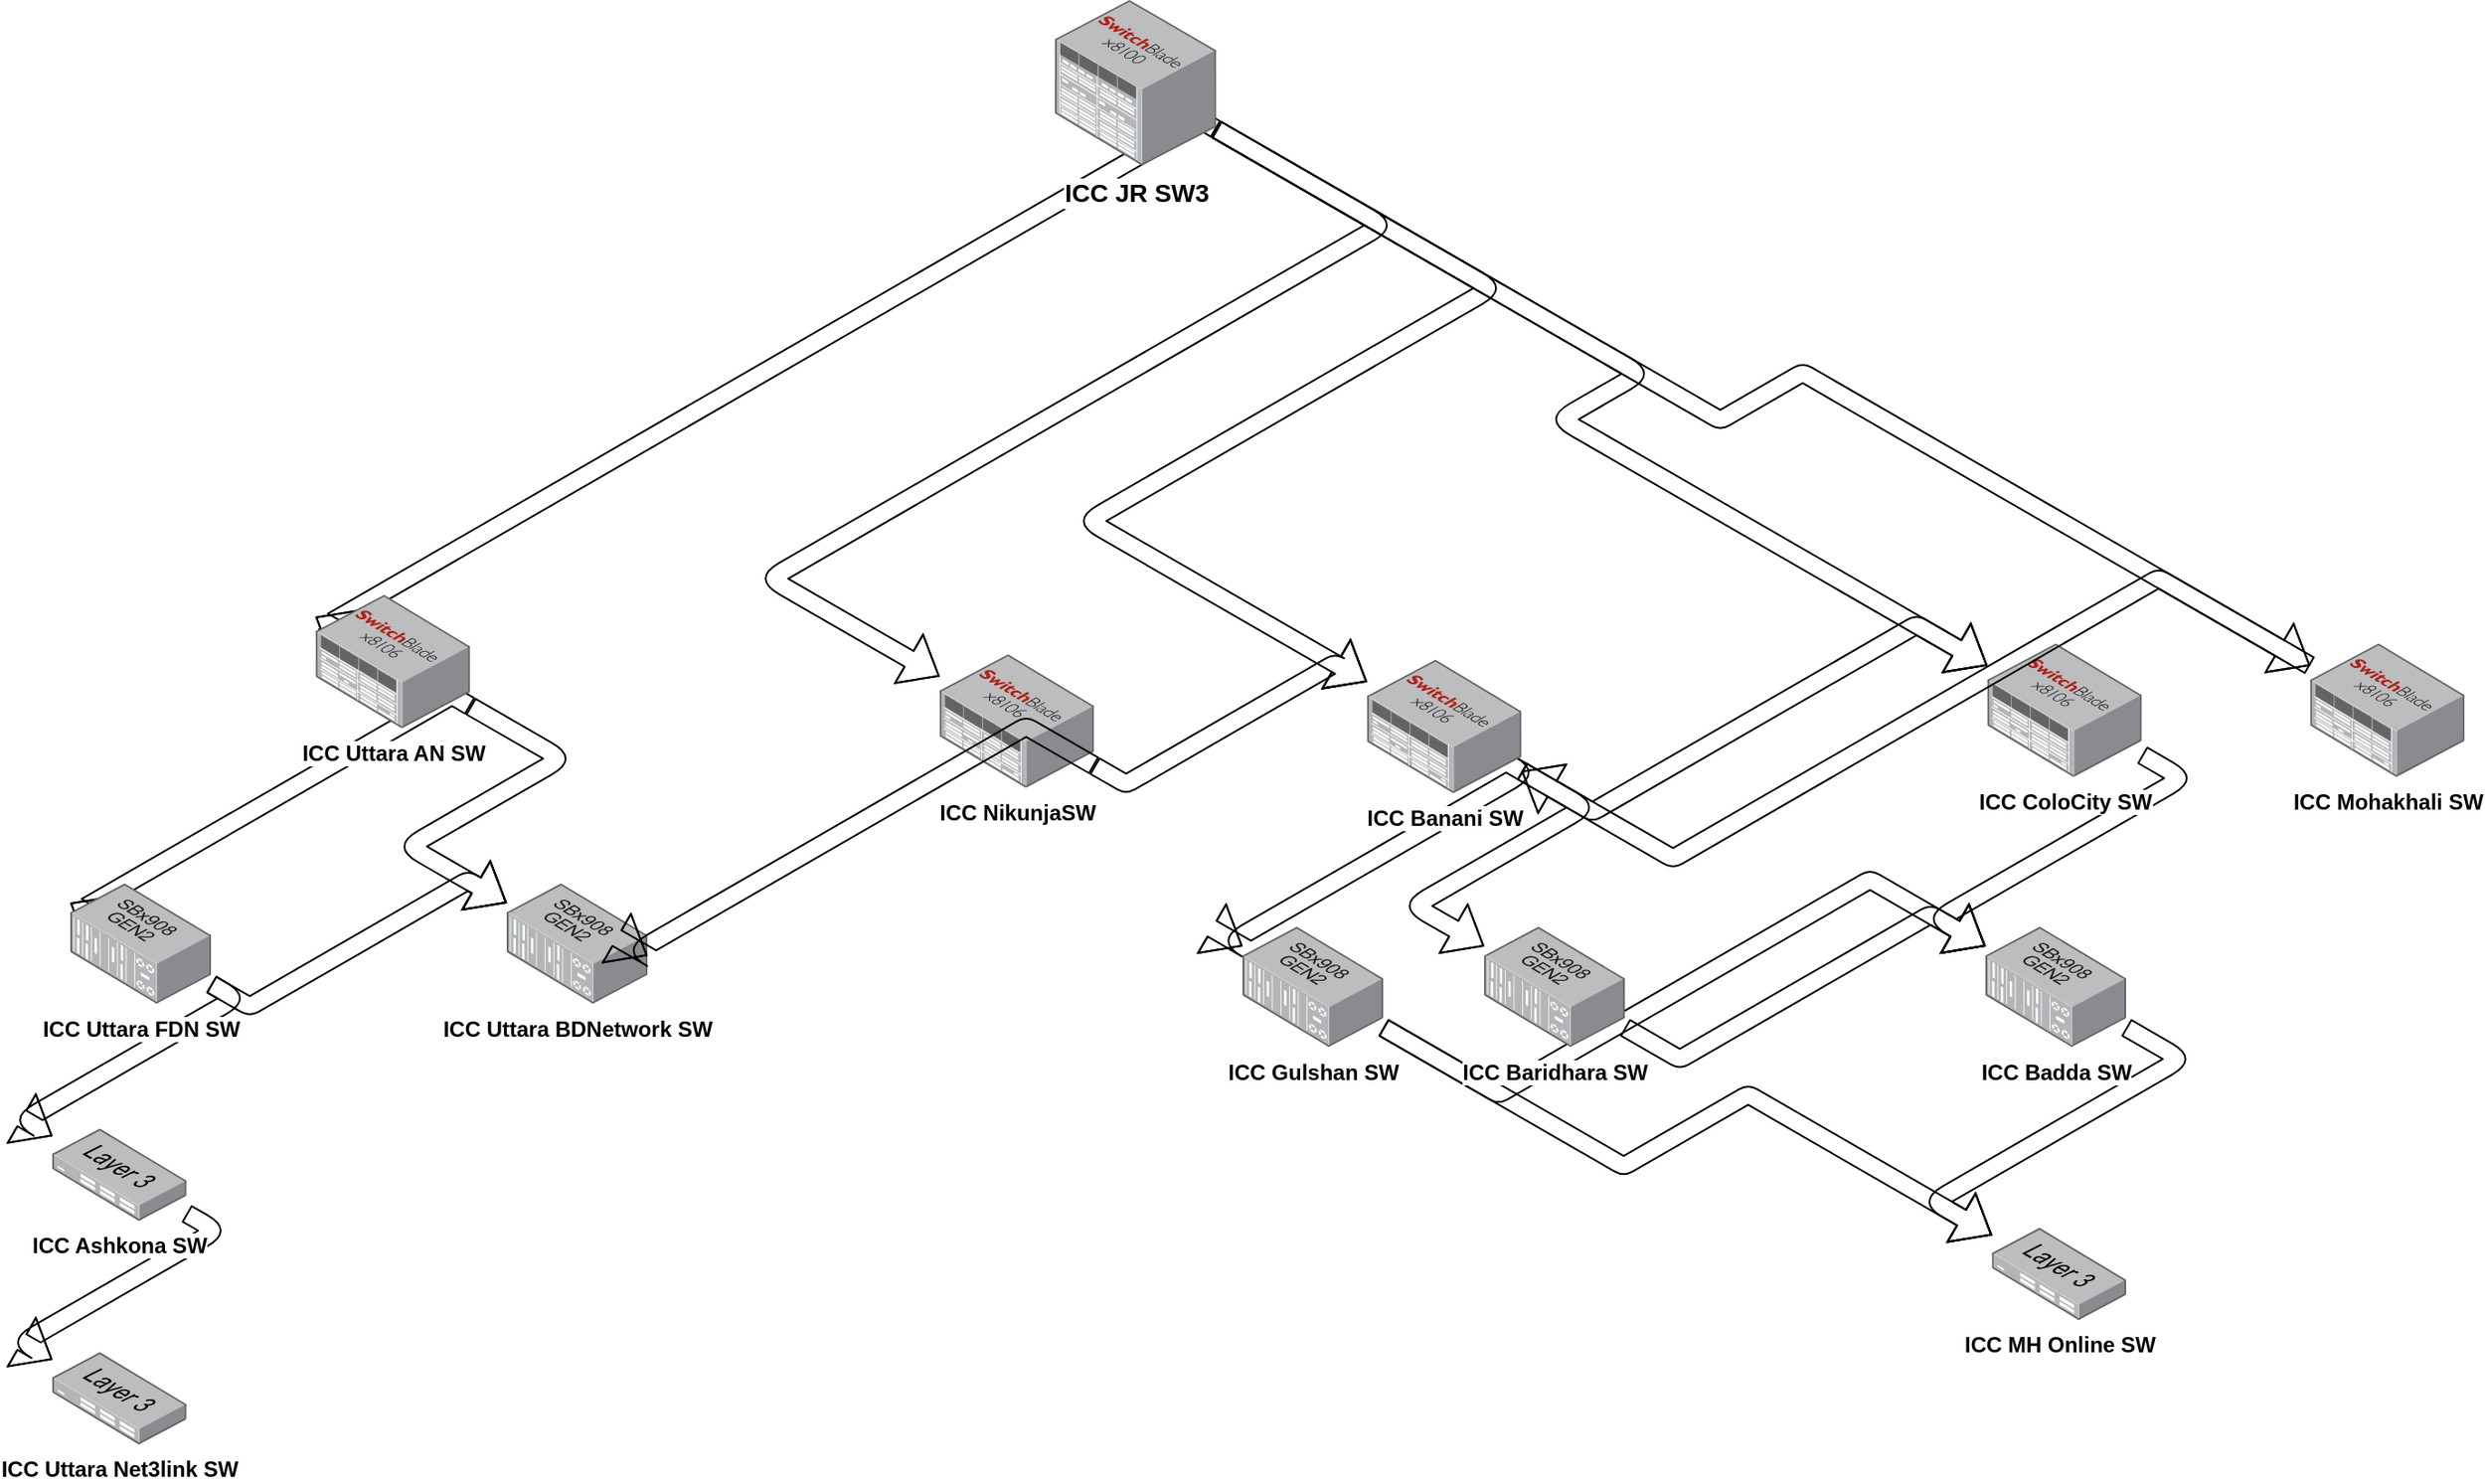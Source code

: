 <mxfile version="24.4.13" type="github">
  <diagram name="Page-1" id="oymyzgAdMH7DhDLPlfsh">
    <mxGraphModel dx="2640" dy="936" grid="0" gridSize="10" guides="1" tooltips="1" connect="1" arrows="1" fold="1" page="0" pageScale="1" pageWidth="850" pageHeight="1100" math="0" shadow="0">
      <root>
        <mxCell id="0" />
        <mxCell id="1" parent="0" />
        <mxCell id="rMVXhhpvCv358xQYykOc-16" style="edgeStyle=isometricEdgeStyle;orthogonalLoop=1;jettySize=auto;html=1;shape=flexArrow;elbow=vertical;" edge="1" parent="1" source="rMVXhhpvCv358xQYykOc-1" target="rMVXhhpvCv358xQYykOc-2">
          <mxGeometry relative="1" as="geometry" />
        </mxCell>
        <mxCell id="rMVXhhpvCv358xQYykOc-22" style="edgeStyle=isometricEdgeStyle;orthogonalLoop=1;jettySize=auto;html=1;shape=flexArrow;elbow=vertical;" edge="1" parent="1" source="rMVXhhpvCv358xQYykOc-1" target="rMVXhhpvCv358xQYykOc-3">
          <mxGeometry relative="1" as="geometry" />
        </mxCell>
        <mxCell id="rMVXhhpvCv358xQYykOc-25" style="edgeStyle=isometricEdgeStyle;orthogonalLoop=1;jettySize=auto;html=1;shape=flexArrow;elbow=vertical;" edge="1" parent="1" source="rMVXhhpvCv358xQYykOc-1" target="rMVXhhpvCv358xQYykOc-6">
          <mxGeometry relative="1" as="geometry" />
        </mxCell>
        <mxCell id="rMVXhhpvCv358xQYykOc-26" style="edgeStyle=isometricEdgeStyle;orthogonalLoop=1;jettySize=auto;html=1;shape=flexArrow;elbow=vertical;" edge="1" parent="1" source="rMVXhhpvCv358xQYykOc-1" target="rMVXhhpvCv358xQYykOc-4">
          <mxGeometry relative="1" as="geometry" />
        </mxCell>
        <mxCell id="rMVXhhpvCv358xQYykOc-27" style="edgeStyle=isometricEdgeStyle;orthogonalLoop=1;jettySize=auto;html=1;shape=flexArrow;elbow=vertical;" edge="1" parent="1" source="rMVXhhpvCv358xQYykOc-1" target="rMVXhhpvCv358xQYykOc-5">
          <mxGeometry relative="1" as="geometry" />
        </mxCell>
        <mxCell id="rMVXhhpvCv358xQYykOc-1" value="&lt;b style=&quot;&quot;&gt;&lt;font style=&quot;font-size: 14px;&quot;&gt;ICC JR SW3&lt;/font&gt;&lt;/b&gt;" style="image;points=[];aspect=fixed;html=1;align=center;shadow=0;dashed=0;image=img/lib/allied_telesis/switch/Modular_Switch_SBx8112.svg;" vertex="1" parent="1">
          <mxGeometry x="233" y="10" width="89.4" height="91.8" as="geometry" />
        </mxCell>
        <mxCell id="rMVXhhpvCv358xQYykOc-17" style="edgeStyle=isometricEdgeStyle;orthogonalLoop=1;jettySize=auto;html=1;shape=flexArrow;elbow=vertical;" edge="1" parent="1" source="rMVXhhpvCv358xQYykOc-2" target="rMVXhhpvCv358xQYykOc-7">
          <mxGeometry relative="1" as="geometry" />
        </mxCell>
        <mxCell id="rMVXhhpvCv358xQYykOc-18" style="edgeStyle=isometricEdgeStyle;orthogonalLoop=1;jettySize=auto;html=1;shape=flexArrow;elbow=vertical;" edge="1" parent="1" source="rMVXhhpvCv358xQYykOc-2" target="rMVXhhpvCv358xQYykOc-8">
          <mxGeometry relative="1" as="geometry" />
        </mxCell>
        <mxCell id="rMVXhhpvCv358xQYykOc-2" value="&lt;b&gt;ICC Uttara AN SW&lt;/b&gt;" style="image;points=[];aspect=fixed;html=1;align=center;shadow=0;dashed=0;image=img/lib/allied_telesis/switch/Modular_Switch_SBx8106.svg;" vertex="1" parent="1">
          <mxGeometry x="-177" y="340" width="85.8" height="73.8" as="geometry" />
        </mxCell>
        <mxCell id="rMVXhhpvCv358xQYykOc-39" style="edgeStyle=isometricEdgeStyle;orthogonalLoop=1;jettySize=auto;html=1;shape=flexArrow;elbow=vertical;" edge="1" parent="1" source="rMVXhhpvCv358xQYykOc-3" target="rMVXhhpvCv358xQYykOc-5">
          <mxGeometry relative="1" as="geometry" />
        </mxCell>
        <mxCell id="rMVXhhpvCv358xQYykOc-3" value="&lt;b&gt;ICC NikunjaSW&lt;/b&gt;" style="image;points=[];aspect=fixed;html=1;align=center;shadow=0;dashed=0;image=img/lib/allied_telesis/switch/Modular_Switch_SBx8106.svg;" vertex="1" parent="1">
          <mxGeometry x="169" y="373" width="85.8" height="73.8" as="geometry" />
        </mxCell>
        <mxCell id="rMVXhhpvCv358xQYykOc-37" style="edgeStyle=isometricEdgeStyle;orthogonalLoop=1;jettySize=auto;html=1;shape=flexArrow;elbow=vertical;" edge="1" parent="1" source="rMVXhhpvCv358xQYykOc-4" target="rMVXhhpvCv358xQYykOc-30">
          <mxGeometry relative="1" as="geometry" />
        </mxCell>
        <mxCell id="rMVXhhpvCv358xQYykOc-4" value="&lt;b&gt;ICC ColoCity SW&lt;/b&gt;" style="image;points=[];aspect=fixed;html=1;align=center;shadow=0;dashed=0;image=img/lib/allied_telesis/switch/Modular_Switch_SBx8106.svg;" vertex="1" parent="1">
          <mxGeometry x="750" y="367" width="85.8" height="73.8" as="geometry" />
        </mxCell>
        <mxCell id="rMVXhhpvCv358xQYykOc-33" style="edgeStyle=isometricEdgeStyle;orthogonalLoop=1;jettySize=auto;html=1;shape=flexArrow;elbow=vertical;" edge="1" parent="1" source="rMVXhhpvCv358xQYykOc-5" target="rMVXhhpvCv358xQYykOc-28">
          <mxGeometry relative="1" as="geometry" />
        </mxCell>
        <mxCell id="rMVXhhpvCv358xQYykOc-34" style="edgeStyle=isometricEdgeStyle;orthogonalLoop=1;jettySize=auto;html=1;shape=flexArrow;elbow=vertical;" edge="1" parent="1" source="rMVXhhpvCv358xQYykOc-5" target="rMVXhhpvCv358xQYykOc-29">
          <mxGeometry relative="1" as="geometry" />
        </mxCell>
        <mxCell id="rMVXhhpvCv358xQYykOc-43" style="edgeStyle=isometricEdgeStyle;orthogonalLoop=1;jettySize=auto;html=1;shape=flexArrow;elbow=vertical;" edge="1" parent="1" source="rMVXhhpvCv358xQYykOc-5" target="rMVXhhpvCv358xQYykOc-4">
          <mxGeometry relative="1" as="geometry" />
        </mxCell>
        <mxCell id="rMVXhhpvCv358xQYykOc-5" value="&lt;b&gt;ICC Banani SW&lt;/b&gt;" style="image;points=[];aspect=fixed;html=1;align=center;shadow=0;dashed=0;image=img/lib/allied_telesis/switch/Modular_Switch_SBx8106.svg;" vertex="1" parent="1">
          <mxGeometry x="406" y="376" width="85.8" height="73.8" as="geometry" />
        </mxCell>
        <mxCell id="rMVXhhpvCv358xQYykOc-36" style="edgeStyle=isometricEdgeStyle;orthogonalLoop=1;jettySize=auto;html=1;shape=flexArrow;elbow=vertical;" edge="1" parent="1" source="rMVXhhpvCv358xQYykOc-6" target="rMVXhhpvCv358xQYykOc-5">
          <mxGeometry relative="1" as="geometry" />
        </mxCell>
        <mxCell id="rMVXhhpvCv358xQYykOc-6" value="&lt;b&gt;ICC Mohakhali SW&lt;/b&gt;" style="image;points=[];aspect=fixed;html=1;align=center;shadow=0;dashed=0;image=img/lib/allied_telesis/switch/Modular_Switch_SBx8106.svg;" vertex="1" parent="1">
          <mxGeometry x="929" y="367" width="85.8" height="73.8" as="geometry" />
        </mxCell>
        <mxCell id="rMVXhhpvCv358xQYykOc-19" style="edgeStyle=isometricEdgeStyle;orthogonalLoop=1;jettySize=auto;html=1;shape=flexArrow;elbow=vertical;" edge="1" parent="1" source="rMVXhhpvCv358xQYykOc-7" target="rMVXhhpvCv358xQYykOc-11">
          <mxGeometry relative="1" as="geometry" />
        </mxCell>
        <mxCell id="rMVXhhpvCv358xQYykOc-46" style="edgeStyle=isometricEdgeStyle;orthogonalLoop=1;jettySize=auto;html=1;shape=flexArrow;elbow=vertical;" edge="1" parent="1" source="rMVXhhpvCv358xQYykOc-7" target="rMVXhhpvCv358xQYykOc-8">
          <mxGeometry relative="1" as="geometry" />
        </mxCell>
        <mxCell id="rMVXhhpvCv358xQYykOc-7" value="&lt;b&gt;ICC Uttara FDN SW&lt;/b&gt;" style="image;points=[];aspect=fixed;html=1;align=center;shadow=0;dashed=0;image=img/lib/allied_telesis/switch/Modular_Switch_SXx908GEN2.svg;" vertex="1" parent="1">
          <mxGeometry x="-313" y="500" width="78" height="66.6" as="geometry" />
        </mxCell>
        <mxCell id="rMVXhhpvCv358xQYykOc-8" value="&lt;b&gt;ICC Uttara BDNetwork SW&lt;/b&gt;" style="image;points=[];aspect=fixed;html=1;align=center;shadow=0;dashed=0;image=img/lib/allied_telesis/switch/Modular_Switch_SXx908GEN2.svg;" vertex="1" parent="1">
          <mxGeometry x="-71" y="500" width="78" height="66.6" as="geometry" />
        </mxCell>
        <mxCell id="rMVXhhpvCv358xQYykOc-20" style="edgeStyle=isometricEdgeStyle;orthogonalLoop=1;jettySize=auto;html=1;shape=flexArrow;elbow=vertical;" edge="1" parent="1" source="rMVXhhpvCv358xQYykOc-11" target="rMVXhhpvCv358xQYykOc-12">
          <mxGeometry relative="1" as="geometry" />
        </mxCell>
        <mxCell id="rMVXhhpvCv358xQYykOc-11" value="&lt;b&gt;ICC Ashkona SW&lt;/b&gt;" style="image;points=[];aspect=fixed;html=1;align=center;shadow=0;dashed=0;image=img/lib/allied_telesis/switch/Switch_24_port_L3.svg;" vertex="1" parent="1">
          <mxGeometry x="-323" y="636" width="74.4" height="51" as="geometry" />
        </mxCell>
        <mxCell id="rMVXhhpvCv358xQYykOc-12" value="&lt;b&gt;ICC Uttara Net3link SW&lt;/b&gt;" style="image;points=[];aspect=fixed;html=1;align=center;shadow=0;dashed=0;image=img/lib/allied_telesis/switch/Switch_24_port_L3.svg;" vertex="1" parent="1">
          <mxGeometry x="-323" y="760" width="74.4" height="51" as="geometry" />
        </mxCell>
        <mxCell id="rMVXhhpvCv358xQYykOc-21" style="edgeStyle=isometricEdgeStyle;orthogonalLoop=1;jettySize=auto;html=1;entryX=1;entryY=0.601;entryDx=0;entryDy=0;entryPerimeter=0;shape=flexArrow;elbow=vertical;" edge="1" parent="1" source="rMVXhhpvCv358xQYykOc-3" target="rMVXhhpvCv358xQYykOc-8">
          <mxGeometry relative="1" as="geometry" />
        </mxCell>
        <mxCell id="rMVXhhpvCv358xQYykOc-41" style="edgeStyle=isometricEdgeStyle;orthogonalLoop=1;jettySize=auto;html=1;shape=flexArrow;elbow=vertical;" edge="1" parent="1" source="rMVXhhpvCv358xQYykOc-28" target="rMVXhhpvCv358xQYykOc-32">
          <mxGeometry relative="1" as="geometry" />
        </mxCell>
        <mxCell id="rMVXhhpvCv358xQYykOc-42" style="edgeStyle=isometricEdgeStyle;orthogonalLoop=1;jettySize=auto;html=1;shape=flexArrow;elbow=vertical;" edge="1" parent="1" source="rMVXhhpvCv358xQYykOc-28" target="rMVXhhpvCv358xQYykOc-30">
          <mxGeometry relative="1" as="geometry" />
        </mxCell>
        <mxCell id="rMVXhhpvCv358xQYykOc-28" value="&lt;b&gt;ICC Gulshan SW&lt;/b&gt;" style="image;points=[];aspect=fixed;html=1;align=center;shadow=0;dashed=0;image=img/lib/allied_telesis/switch/Modular_Switch_SXx908GEN2.svg;" vertex="1" parent="1">
          <mxGeometry x="337" y="524" width="78" height="66.6" as="geometry" />
        </mxCell>
        <mxCell id="rMVXhhpvCv358xQYykOc-40" style="edgeStyle=isometricEdgeStyle;orthogonalLoop=1;jettySize=auto;html=1;shape=flexArrow;elbow=vertical;" edge="1" parent="1" source="rMVXhhpvCv358xQYykOc-29" target="rMVXhhpvCv358xQYykOc-30">
          <mxGeometry relative="1" as="geometry" />
        </mxCell>
        <mxCell id="rMVXhhpvCv358xQYykOc-29" value="&lt;b&gt;ICC Baridhara SW&lt;/b&gt;" style="image;points=[];aspect=fixed;html=1;align=center;shadow=0;dashed=0;image=img/lib/allied_telesis/switch/Modular_Switch_SXx908GEN2.svg;" vertex="1" parent="1">
          <mxGeometry x="471" y="524" width="78" height="66.6" as="geometry" />
        </mxCell>
        <mxCell id="rMVXhhpvCv358xQYykOc-38" style="edgeStyle=isometricEdgeStyle;orthogonalLoop=1;jettySize=auto;html=1;shape=flexArrow;elbow=vertical;" edge="1" parent="1" source="rMVXhhpvCv358xQYykOc-30" target="rMVXhhpvCv358xQYykOc-32">
          <mxGeometry relative="1" as="geometry" />
        </mxCell>
        <mxCell id="rMVXhhpvCv358xQYykOc-30" value="&lt;b&gt;ICC Badda SW&lt;/b&gt;" style="image;points=[];aspect=fixed;html=1;align=center;shadow=0;dashed=0;image=img/lib/allied_telesis/switch/Modular_Switch_SXx908GEN2.svg;" vertex="1" parent="1">
          <mxGeometry x="749" y="524" width="78" height="66.6" as="geometry" />
        </mxCell>
        <mxCell id="rMVXhhpvCv358xQYykOc-32" value="&lt;b&gt;ICC MH Online SW&lt;/b&gt;" style="image;points=[];aspect=fixed;html=1;align=center;shadow=0;dashed=0;image=img/lib/allied_telesis/switch/Switch_24_port_L3.svg;" vertex="1" parent="1">
          <mxGeometry x="752.6" y="691" width="74.4" height="51" as="geometry" />
        </mxCell>
      </root>
    </mxGraphModel>
  </diagram>
</mxfile>
